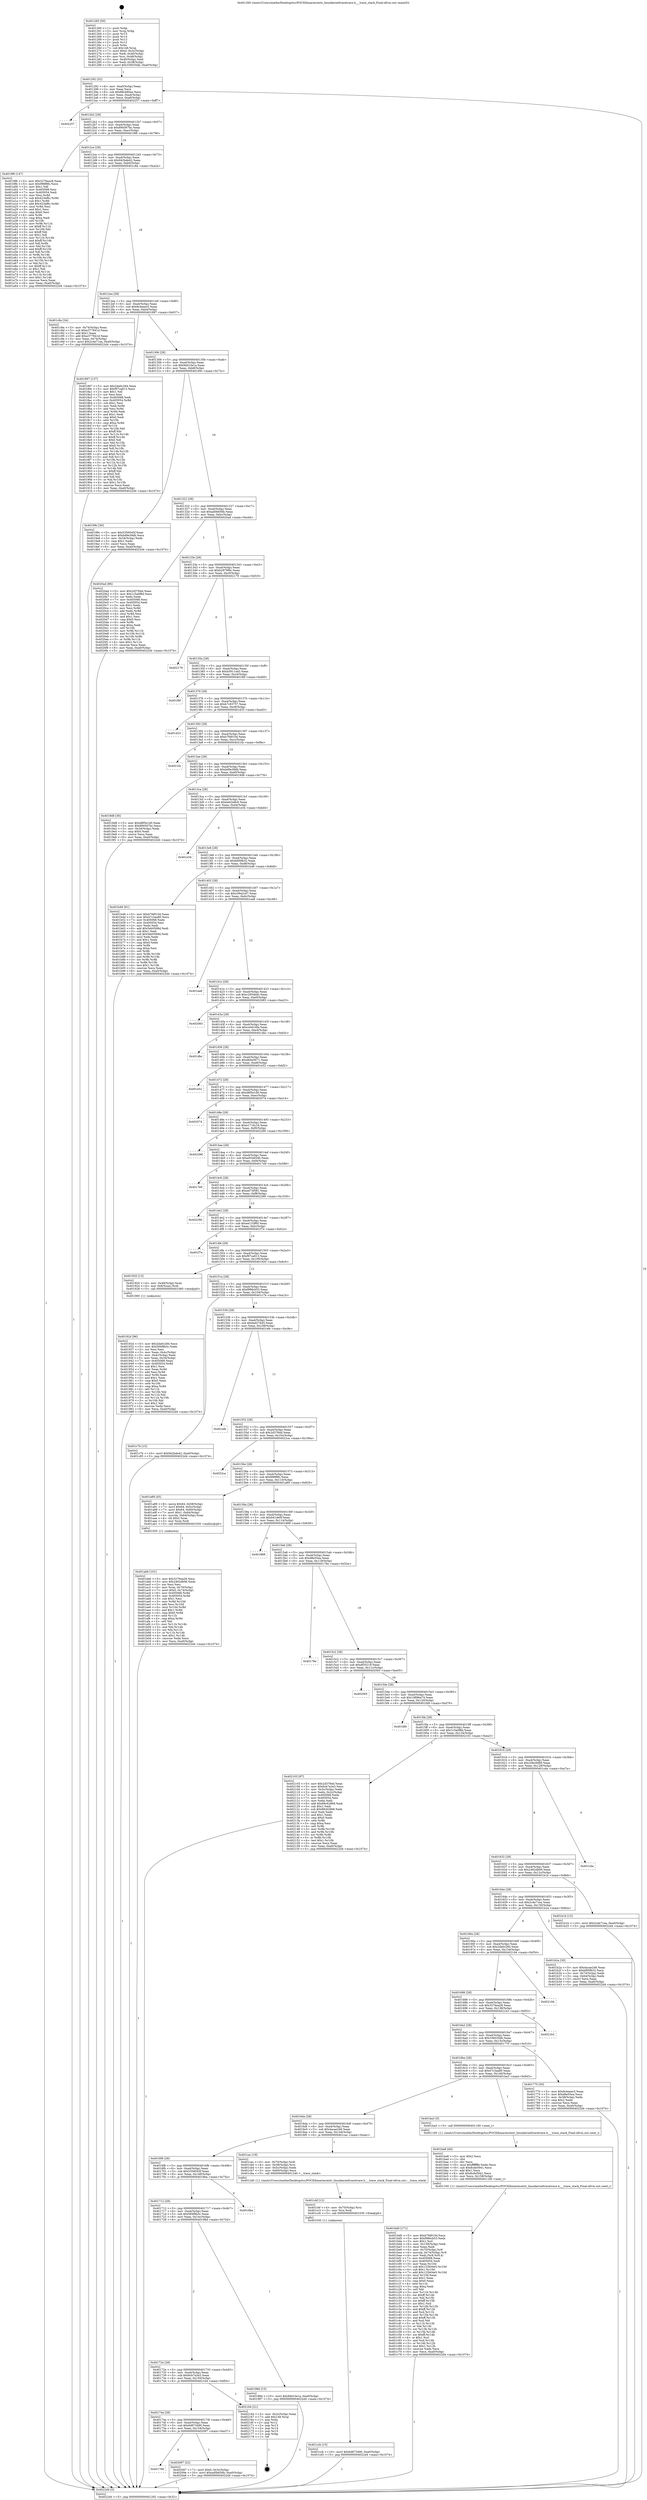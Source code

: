 digraph "0x401260" {
  label = "0x401260 (/mnt/c/Users/mathe/Desktop/tcc/POCII/binaries/extr_linuxkerneltracetrace.h___trace_stack_Final-ollvm.out::main(0))"
  labelloc = "t"
  node[shape=record]

  Entry [label="",width=0.3,height=0.3,shape=circle,fillcolor=black,style=filled]
  "0x401292" [label="{
     0x401292 [32]\l
     | [instrs]\l
     &nbsp;&nbsp;0x401292 \<+6\>: mov -0xa0(%rbp),%eax\l
     &nbsp;&nbsp;0x401298 \<+2\>: mov %eax,%ecx\l
     &nbsp;&nbsp;0x40129a \<+6\>: sub $0x88cb80ae,%ecx\l
     &nbsp;&nbsp;0x4012a0 \<+6\>: mov %eax,-0xa4(%rbp)\l
     &nbsp;&nbsp;0x4012a6 \<+6\>: mov %ecx,-0xa8(%rbp)\l
     &nbsp;&nbsp;0x4012ac \<+6\>: je 0000000000402257 \<main+0xff7\>\l
  }"]
  "0x402257" [label="{
     0x402257\l
  }", style=dashed]
  "0x4012b2" [label="{
     0x4012b2 [28]\l
     | [instrs]\l
     &nbsp;&nbsp;0x4012b2 \<+5\>: jmp 00000000004012b7 \<main+0x57\>\l
     &nbsp;&nbsp;0x4012b7 \<+6\>: mov -0xa4(%rbp),%eax\l
     &nbsp;&nbsp;0x4012bd \<+5\>: sub $0x894567bc,%eax\l
     &nbsp;&nbsp;0x4012c2 \<+6\>: mov %eax,-0xac(%rbp)\l
     &nbsp;&nbsp;0x4012c8 \<+6\>: je 00000000004019f6 \<main+0x796\>\l
  }"]
  Exit [label="",width=0.3,height=0.3,shape=circle,fillcolor=black,style=filled,peripheries=2]
  "0x4019f6" [label="{
     0x4019f6 [147]\l
     | [instrs]\l
     &nbsp;&nbsp;0x4019f6 \<+5\>: mov $0x3276ea28,%eax\l
     &nbsp;&nbsp;0x4019fb \<+5\>: mov $0x998f8fc,%ecx\l
     &nbsp;&nbsp;0x401a00 \<+2\>: mov $0x1,%dl\l
     &nbsp;&nbsp;0x401a02 \<+7\>: mov 0x405068,%esi\l
     &nbsp;&nbsp;0x401a09 \<+7\>: mov 0x405054,%edi\l
     &nbsp;&nbsp;0x401a10 \<+3\>: mov %esi,%r8d\l
     &nbsp;&nbsp;0x401a13 \<+7\>: sub $0x423af6c,%r8d\l
     &nbsp;&nbsp;0x401a1a \<+4\>: sub $0x1,%r8d\l
     &nbsp;&nbsp;0x401a1e \<+7\>: add $0x423af6c,%r8d\l
     &nbsp;&nbsp;0x401a25 \<+4\>: imul %r8d,%esi\l
     &nbsp;&nbsp;0x401a29 \<+3\>: and $0x1,%esi\l
     &nbsp;&nbsp;0x401a2c \<+3\>: cmp $0x0,%esi\l
     &nbsp;&nbsp;0x401a2f \<+4\>: sete %r9b\l
     &nbsp;&nbsp;0x401a33 \<+3\>: cmp $0xa,%edi\l
     &nbsp;&nbsp;0x401a36 \<+4\>: setl %r10b\l
     &nbsp;&nbsp;0x401a3a \<+3\>: mov %r9b,%r11b\l
     &nbsp;&nbsp;0x401a3d \<+4\>: xor $0xff,%r11b\l
     &nbsp;&nbsp;0x401a41 \<+3\>: mov %r10b,%bl\l
     &nbsp;&nbsp;0x401a44 \<+3\>: xor $0xff,%bl\l
     &nbsp;&nbsp;0x401a47 \<+3\>: xor $0x1,%dl\l
     &nbsp;&nbsp;0x401a4a \<+3\>: mov %r11b,%r14b\l
     &nbsp;&nbsp;0x401a4d \<+4\>: and $0xff,%r14b\l
     &nbsp;&nbsp;0x401a51 \<+3\>: and %dl,%r9b\l
     &nbsp;&nbsp;0x401a54 \<+3\>: mov %bl,%r15b\l
     &nbsp;&nbsp;0x401a57 \<+4\>: and $0xff,%r15b\l
     &nbsp;&nbsp;0x401a5b \<+3\>: and %dl,%r10b\l
     &nbsp;&nbsp;0x401a5e \<+3\>: or %r9b,%r14b\l
     &nbsp;&nbsp;0x401a61 \<+3\>: or %r10b,%r15b\l
     &nbsp;&nbsp;0x401a64 \<+3\>: xor %r15b,%r14b\l
     &nbsp;&nbsp;0x401a67 \<+3\>: or %bl,%r11b\l
     &nbsp;&nbsp;0x401a6a \<+4\>: xor $0xff,%r11b\l
     &nbsp;&nbsp;0x401a6e \<+3\>: or $0x1,%dl\l
     &nbsp;&nbsp;0x401a71 \<+3\>: and %dl,%r11b\l
     &nbsp;&nbsp;0x401a74 \<+3\>: or %r11b,%r14b\l
     &nbsp;&nbsp;0x401a77 \<+4\>: test $0x1,%r14b\l
     &nbsp;&nbsp;0x401a7b \<+3\>: cmovne %ecx,%eax\l
     &nbsp;&nbsp;0x401a7e \<+6\>: mov %eax,-0xa0(%rbp)\l
     &nbsp;&nbsp;0x401a84 \<+5\>: jmp 00000000004022d4 \<main+0x1074\>\l
  }"]
  "0x4012ce" [label="{
     0x4012ce [28]\l
     | [instrs]\l
     &nbsp;&nbsp;0x4012ce \<+5\>: jmp 00000000004012d3 \<main+0x73\>\l
     &nbsp;&nbsp;0x4012d3 \<+6\>: mov -0xa4(%rbp),%eax\l
     &nbsp;&nbsp;0x4012d9 \<+5\>: sub $0x942bde42,%eax\l
     &nbsp;&nbsp;0x4012de \<+6\>: mov %eax,-0xb0(%rbp)\l
     &nbsp;&nbsp;0x4012e4 \<+6\>: je 0000000000401c8a \<main+0xa2a\>\l
  }"]
  "0x401766" [label="{
     0x401766\l
  }", style=dashed]
  "0x401c8a" [label="{
     0x401c8a [34]\l
     | [instrs]\l
     &nbsp;&nbsp;0x401c8a \<+3\>: mov -0x74(%rbp),%eax\l
     &nbsp;&nbsp;0x401c8d \<+5\>: sub $0xe377841d,%eax\l
     &nbsp;&nbsp;0x401c92 \<+3\>: add $0x1,%eax\l
     &nbsp;&nbsp;0x401c95 \<+5\>: add $0xe377841d,%eax\l
     &nbsp;&nbsp;0x401c9a \<+3\>: mov %eax,-0x74(%rbp)\l
     &nbsp;&nbsp;0x401c9d \<+10\>: movl $0x2c4e71ea,-0xa0(%rbp)\l
     &nbsp;&nbsp;0x401ca7 \<+5\>: jmp 00000000004022d4 \<main+0x1074\>\l
  }"]
  "0x4012ea" [label="{
     0x4012ea [28]\l
     | [instrs]\l
     &nbsp;&nbsp;0x4012ea \<+5\>: jmp 00000000004012ef \<main+0x8f\>\l
     &nbsp;&nbsp;0x4012ef \<+6\>: mov -0xa4(%rbp),%eax\l
     &nbsp;&nbsp;0x4012f5 \<+5\>: sub $0x9c4eeec5,%eax\l
     &nbsp;&nbsp;0x4012fa \<+6\>: mov %eax,-0xb4(%rbp)\l
     &nbsp;&nbsp;0x401300 \<+6\>: je 0000000000401897 \<main+0x637\>\l
  }"]
  "0x402097" [label="{
     0x402097 [22]\l
     | [instrs]\l
     &nbsp;&nbsp;0x402097 \<+7\>: movl $0x0,-0x3c(%rbp)\l
     &nbsp;&nbsp;0x40209e \<+10\>: movl $0xad0b656b,-0xa0(%rbp)\l
     &nbsp;&nbsp;0x4020a8 \<+5\>: jmp 00000000004022d4 \<main+0x1074\>\l
  }"]
  "0x401897" [label="{
     0x401897 [137]\l
     | [instrs]\l
     &nbsp;&nbsp;0x401897 \<+5\>: mov $0x2da0c284,%eax\l
     &nbsp;&nbsp;0x40189c \<+5\>: mov $0xf97ca813,%ecx\l
     &nbsp;&nbsp;0x4018a1 \<+2\>: mov $0x1,%dl\l
     &nbsp;&nbsp;0x4018a3 \<+2\>: xor %esi,%esi\l
     &nbsp;&nbsp;0x4018a5 \<+7\>: mov 0x405068,%edi\l
     &nbsp;&nbsp;0x4018ac \<+8\>: mov 0x405054,%r8d\l
     &nbsp;&nbsp;0x4018b4 \<+3\>: sub $0x1,%esi\l
     &nbsp;&nbsp;0x4018b7 \<+3\>: mov %edi,%r9d\l
     &nbsp;&nbsp;0x4018ba \<+3\>: add %esi,%r9d\l
     &nbsp;&nbsp;0x4018bd \<+4\>: imul %r9d,%edi\l
     &nbsp;&nbsp;0x4018c1 \<+3\>: and $0x1,%edi\l
     &nbsp;&nbsp;0x4018c4 \<+3\>: cmp $0x0,%edi\l
     &nbsp;&nbsp;0x4018c7 \<+4\>: sete %r10b\l
     &nbsp;&nbsp;0x4018cb \<+4\>: cmp $0xa,%r8d\l
     &nbsp;&nbsp;0x4018cf \<+4\>: setl %r11b\l
     &nbsp;&nbsp;0x4018d3 \<+3\>: mov %r10b,%bl\l
     &nbsp;&nbsp;0x4018d6 \<+3\>: xor $0xff,%bl\l
     &nbsp;&nbsp;0x4018d9 \<+3\>: mov %r11b,%r14b\l
     &nbsp;&nbsp;0x4018dc \<+4\>: xor $0xff,%r14b\l
     &nbsp;&nbsp;0x4018e0 \<+3\>: xor $0x0,%dl\l
     &nbsp;&nbsp;0x4018e3 \<+3\>: mov %bl,%r15b\l
     &nbsp;&nbsp;0x4018e6 \<+4\>: and $0x0,%r15b\l
     &nbsp;&nbsp;0x4018ea \<+3\>: and %dl,%r10b\l
     &nbsp;&nbsp;0x4018ed \<+3\>: mov %r14b,%r12b\l
     &nbsp;&nbsp;0x4018f0 \<+4\>: and $0x0,%r12b\l
     &nbsp;&nbsp;0x4018f4 \<+3\>: and %dl,%r11b\l
     &nbsp;&nbsp;0x4018f7 \<+3\>: or %r10b,%r15b\l
     &nbsp;&nbsp;0x4018fa \<+3\>: or %r11b,%r12b\l
     &nbsp;&nbsp;0x4018fd \<+3\>: xor %r12b,%r15b\l
     &nbsp;&nbsp;0x401900 \<+3\>: or %r14b,%bl\l
     &nbsp;&nbsp;0x401903 \<+3\>: xor $0xff,%bl\l
     &nbsp;&nbsp;0x401906 \<+3\>: or $0x0,%dl\l
     &nbsp;&nbsp;0x401909 \<+2\>: and %dl,%bl\l
     &nbsp;&nbsp;0x40190b \<+3\>: or %bl,%r15b\l
     &nbsp;&nbsp;0x40190e \<+4\>: test $0x1,%r15b\l
     &nbsp;&nbsp;0x401912 \<+3\>: cmovne %ecx,%eax\l
     &nbsp;&nbsp;0x401915 \<+6\>: mov %eax,-0xa0(%rbp)\l
     &nbsp;&nbsp;0x40191b \<+5\>: jmp 00000000004022d4 \<main+0x1074\>\l
  }"]
  "0x401306" [label="{
     0x401306 [28]\l
     | [instrs]\l
     &nbsp;&nbsp;0x401306 \<+5\>: jmp 000000000040130b \<main+0xab\>\l
     &nbsp;&nbsp;0x40130b \<+6\>: mov -0xa4(%rbp),%eax\l
     &nbsp;&nbsp;0x401311 \<+5\>: sub $0x9dd10e1a,%eax\l
     &nbsp;&nbsp;0x401316 \<+6\>: mov %eax,-0xb8(%rbp)\l
     &nbsp;&nbsp;0x40131c \<+6\>: je 000000000040199c \<main+0x73c\>\l
  }"]
  "0x40174a" [label="{
     0x40174a [28]\l
     | [instrs]\l
     &nbsp;&nbsp;0x40174a \<+5\>: jmp 000000000040174f \<main+0x4ef\>\l
     &nbsp;&nbsp;0x40174f \<+6\>: mov -0xa4(%rbp),%eax\l
     &nbsp;&nbsp;0x401755 \<+5\>: sub $0x6d873490,%eax\l
     &nbsp;&nbsp;0x40175a \<+6\>: mov %eax,-0x154(%rbp)\l
     &nbsp;&nbsp;0x401760 \<+6\>: je 0000000000402097 \<main+0xe37\>\l
  }"]
  "0x40199c" [label="{
     0x40199c [30]\l
     | [instrs]\l
     &nbsp;&nbsp;0x40199c \<+5\>: mov $0x5356045f,%eax\l
     &nbsp;&nbsp;0x4019a1 \<+5\>: mov $0xbd9e39db,%ecx\l
     &nbsp;&nbsp;0x4019a6 \<+3\>: mov -0x34(%rbp),%edx\l
     &nbsp;&nbsp;0x4019a9 \<+3\>: cmp $0x1,%edx\l
     &nbsp;&nbsp;0x4019ac \<+3\>: cmovl %ecx,%eax\l
     &nbsp;&nbsp;0x4019af \<+6\>: mov %eax,-0xa0(%rbp)\l
     &nbsp;&nbsp;0x4019b5 \<+5\>: jmp 00000000004022d4 \<main+0x1074\>\l
  }"]
  "0x401322" [label="{
     0x401322 [28]\l
     | [instrs]\l
     &nbsp;&nbsp;0x401322 \<+5\>: jmp 0000000000401327 \<main+0xc7\>\l
     &nbsp;&nbsp;0x401327 \<+6\>: mov -0xa4(%rbp),%eax\l
     &nbsp;&nbsp;0x40132d \<+5\>: sub $0xad0b656b,%eax\l
     &nbsp;&nbsp;0x401332 \<+6\>: mov %eax,-0xbc(%rbp)\l
     &nbsp;&nbsp;0x401338 \<+6\>: je 00000000004020ad \<main+0xe4d\>\l
  }"]
  "0x402164" [label="{
     0x402164 [21]\l
     | [instrs]\l
     &nbsp;&nbsp;0x402164 \<+3\>: mov -0x2c(%rbp),%eax\l
     &nbsp;&nbsp;0x402167 \<+7\>: add $0x148,%rsp\l
     &nbsp;&nbsp;0x40216e \<+1\>: pop %rbx\l
     &nbsp;&nbsp;0x40216f \<+2\>: pop %r12\l
     &nbsp;&nbsp;0x402171 \<+2\>: pop %r13\l
     &nbsp;&nbsp;0x402173 \<+2\>: pop %r14\l
     &nbsp;&nbsp;0x402175 \<+2\>: pop %r15\l
     &nbsp;&nbsp;0x402177 \<+1\>: pop %rbp\l
     &nbsp;&nbsp;0x402178 \<+1\>: ret\l
  }"]
  "0x4020ad" [label="{
     0x4020ad [86]\l
     | [instrs]\l
     &nbsp;&nbsp;0x4020ad \<+5\>: mov $0x2d3784d,%eax\l
     &nbsp;&nbsp;0x4020b2 \<+5\>: mov $0x1c5a0f8d,%ecx\l
     &nbsp;&nbsp;0x4020b7 \<+2\>: xor %edx,%edx\l
     &nbsp;&nbsp;0x4020b9 \<+7\>: mov 0x405068,%esi\l
     &nbsp;&nbsp;0x4020c0 \<+7\>: mov 0x405054,%edi\l
     &nbsp;&nbsp;0x4020c7 \<+3\>: sub $0x1,%edx\l
     &nbsp;&nbsp;0x4020ca \<+3\>: mov %esi,%r8d\l
     &nbsp;&nbsp;0x4020cd \<+3\>: add %edx,%r8d\l
     &nbsp;&nbsp;0x4020d0 \<+4\>: imul %r8d,%esi\l
     &nbsp;&nbsp;0x4020d4 \<+3\>: and $0x1,%esi\l
     &nbsp;&nbsp;0x4020d7 \<+3\>: cmp $0x0,%esi\l
     &nbsp;&nbsp;0x4020da \<+4\>: sete %r9b\l
     &nbsp;&nbsp;0x4020de \<+3\>: cmp $0xa,%edi\l
     &nbsp;&nbsp;0x4020e1 \<+4\>: setl %r10b\l
     &nbsp;&nbsp;0x4020e5 \<+3\>: mov %r9b,%r11b\l
     &nbsp;&nbsp;0x4020e8 \<+3\>: and %r10b,%r11b\l
     &nbsp;&nbsp;0x4020eb \<+3\>: xor %r10b,%r9b\l
     &nbsp;&nbsp;0x4020ee \<+3\>: or %r9b,%r11b\l
     &nbsp;&nbsp;0x4020f1 \<+4\>: test $0x1,%r11b\l
     &nbsp;&nbsp;0x4020f5 \<+3\>: cmovne %ecx,%eax\l
     &nbsp;&nbsp;0x4020f8 \<+6\>: mov %eax,-0xa0(%rbp)\l
     &nbsp;&nbsp;0x4020fe \<+5\>: jmp 00000000004022d4 \<main+0x1074\>\l
  }"]
  "0x40133e" [label="{
     0x40133e [28]\l
     | [instrs]\l
     &nbsp;&nbsp;0x40133e \<+5\>: jmp 0000000000401343 \<main+0xe3\>\l
     &nbsp;&nbsp;0x401343 \<+6\>: mov -0xa4(%rbp),%eax\l
     &nbsp;&nbsp;0x401349 \<+5\>: sub $0xb2979f6c,%eax\l
     &nbsp;&nbsp;0x40134e \<+6\>: mov %eax,-0xc0(%rbp)\l
     &nbsp;&nbsp;0x401354 \<+6\>: je 0000000000402179 \<main+0xf19\>\l
  }"]
  "0x401ccb" [label="{
     0x401ccb [15]\l
     | [instrs]\l
     &nbsp;&nbsp;0x401ccb \<+10\>: movl $0x6d873490,-0xa0(%rbp)\l
     &nbsp;&nbsp;0x401cd5 \<+5\>: jmp 00000000004022d4 \<main+0x1074\>\l
  }"]
  "0x402179" [label="{
     0x402179\l
  }", style=dashed]
  "0x40135a" [label="{
     0x40135a [28]\l
     | [instrs]\l
     &nbsp;&nbsp;0x40135a \<+5\>: jmp 000000000040135f \<main+0xff\>\l
     &nbsp;&nbsp;0x40135f \<+6\>: mov -0xa4(%rbp),%eax\l
     &nbsp;&nbsp;0x401365 \<+5\>: sub $0xb5911a43,%eax\l
     &nbsp;&nbsp;0x40136a \<+6\>: mov %eax,-0xc4(%rbp)\l
     &nbsp;&nbsp;0x401370 \<+6\>: je 0000000000401f6f \<main+0xd0f\>\l
  }"]
  "0x401cbf" [label="{
     0x401cbf [12]\l
     | [instrs]\l
     &nbsp;&nbsp;0x401cbf \<+4\>: mov -0x70(%rbp),%rsi\l
     &nbsp;&nbsp;0x401cc3 \<+3\>: mov %rsi,%rdi\l
     &nbsp;&nbsp;0x401cc6 \<+5\>: call 0000000000401030 \<free@plt\>\l
     | [calls]\l
     &nbsp;&nbsp;0x401030 \{1\} (unknown)\l
  }"]
  "0x401f6f" [label="{
     0x401f6f\l
  }", style=dashed]
  "0x401376" [label="{
     0x401376 [28]\l
     | [instrs]\l
     &nbsp;&nbsp;0x401376 \<+5\>: jmp 000000000040137b \<main+0x11b\>\l
     &nbsp;&nbsp;0x40137b \<+6\>: mov -0xa4(%rbp),%eax\l
     &nbsp;&nbsp;0x401381 \<+5\>: sub $0xb7c93757,%eax\l
     &nbsp;&nbsp;0x401386 \<+6\>: mov %eax,-0xc8(%rbp)\l
     &nbsp;&nbsp;0x40138c \<+6\>: je 0000000000401d33 \<main+0xad3\>\l
  }"]
  "0x401bd0" [label="{
     0x401bd0 [171]\l
     | [instrs]\l
     &nbsp;&nbsp;0x401bd0 \<+5\>: mov $0xb7fd910d,%ecx\l
     &nbsp;&nbsp;0x401bd5 \<+5\>: mov $0xf986cb53,%edx\l
     &nbsp;&nbsp;0x401bda \<+3\>: mov $0x1,%sil\l
     &nbsp;&nbsp;0x401bdd \<+6\>: mov -0x158(%rbp),%edi\l
     &nbsp;&nbsp;0x401be3 \<+3\>: imul %eax,%edi\l
     &nbsp;&nbsp;0x401be6 \<+4\>: mov -0x70(%rbp),%r8\l
     &nbsp;&nbsp;0x401bea \<+4\>: movslq -0x74(%rbp),%r9\l
     &nbsp;&nbsp;0x401bee \<+4\>: mov %edi,(%r8,%r9,4)\l
     &nbsp;&nbsp;0x401bf2 \<+7\>: mov 0x405068,%eax\l
     &nbsp;&nbsp;0x401bf9 \<+7\>: mov 0x405054,%edi\l
     &nbsp;&nbsp;0x401c00 \<+3\>: mov %eax,%r10d\l
     &nbsp;&nbsp;0x401c03 \<+7\>: sub $0x123b04e5,%r10d\l
     &nbsp;&nbsp;0x401c0a \<+4\>: sub $0x1,%r10d\l
     &nbsp;&nbsp;0x401c0e \<+7\>: add $0x123b04e5,%r10d\l
     &nbsp;&nbsp;0x401c15 \<+4\>: imul %r10d,%eax\l
     &nbsp;&nbsp;0x401c19 \<+3\>: and $0x1,%eax\l
     &nbsp;&nbsp;0x401c1c \<+3\>: cmp $0x0,%eax\l
     &nbsp;&nbsp;0x401c1f \<+4\>: sete %r11b\l
     &nbsp;&nbsp;0x401c23 \<+3\>: cmp $0xa,%edi\l
     &nbsp;&nbsp;0x401c26 \<+3\>: setl %bl\l
     &nbsp;&nbsp;0x401c29 \<+3\>: mov %r11b,%r14b\l
     &nbsp;&nbsp;0x401c2c \<+4\>: xor $0xff,%r14b\l
     &nbsp;&nbsp;0x401c30 \<+3\>: mov %bl,%r15b\l
     &nbsp;&nbsp;0x401c33 \<+4\>: xor $0xff,%r15b\l
     &nbsp;&nbsp;0x401c37 \<+4\>: xor $0x1,%sil\l
     &nbsp;&nbsp;0x401c3b \<+3\>: mov %r14b,%r12b\l
     &nbsp;&nbsp;0x401c3e \<+4\>: and $0xff,%r12b\l
     &nbsp;&nbsp;0x401c42 \<+3\>: and %sil,%r11b\l
     &nbsp;&nbsp;0x401c45 \<+3\>: mov %r15b,%r13b\l
     &nbsp;&nbsp;0x401c48 \<+4\>: and $0xff,%r13b\l
     &nbsp;&nbsp;0x401c4c \<+3\>: and %sil,%bl\l
     &nbsp;&nbsp;0x401c4f \<+3\>: or %r11b,%r12b\l
     &nbsp;&nbsp;0x401c52 \<+3\>: or %bl,%r13b\l
     &nbsp;&nbsp;0x401c55 \<+3\>: xor %r13b,%r12b\l
     &nbsp;&nbsp;0x401c58 \<+3\>: or %r15b,%r14b\l
     &nbsp;&nbsp;0x401c5b \<+4\>: xor $0xff,%r14b\l
     &nbsp;&nbsp;0x401c5f \<+4\>: or $0x1,%sil\l
     &nbsp;&nbsp;0x401c63 \<+3\>: and %sil,%r14b\l
     &nbsp;&nbsp;0x401c66 \<+3\>: or %r14b,%r12b\l
     &nbsp;&nbsp;0x401c69 \<+4\>: test $0x1,%r12b\l
     &nbsp;&nbsp;0x401c6d \<+3\>: cmovne %edx,%ecx\l
     &nbsp;&nbsp;0x401c70 \<+6\>: mov %ecx,-0xa0(%rbp)\l
     &nbsp;&nbsp;0x401c76 \<+5\>: jmp 00000000004022d4 \<main+0x1074\>\l
  }"]
  "0x401d33" [label="{
     0x401d33\l
  }", style=dashed]
  "0x401392" [label="{
     0x401392 [28]\l
     | [instrs]\l
     &nbsp;&nbsp;0x401392 \<+5\>: jmp 0000000000401397 \<main+0x137\>\l
     &nbsp;&nbsp;0x401397 \<+6\>: mov -0xa4(%rbp),%eax\l
     &nbsp;&nbsp;0x40139d \<+5\>: sub $0xb7fd910d,%eax\l
     &nbsp;&nbsp;0x4013a2 \<+6\>: mov %eax,-0xcc(%rbp)\l
     &nbsp;&nbsp;0x4013a8 \<+6\>: je 00000000004021fa \<main+0xf9a\>\l
  }"]
  "0x401ba8" [label="{
     0x401ba8 [40]\l
     | [instrs]\l
     &nbsp;&nbsp;0x401ba8 \<+5\>: mov $0x2,%ecx\l
     &nbsp;&nbsp;0x401bad \<+1\>: cltd\l
     &nbsp;&nbsp;0x401bae \<+2\>: idiv %ecx\l
     &nbsp;&nbsp;0x401bb0 \<+6\>: imul $0xfffffffe,%edx,%ecx\l
     &nbsp;&nbsp;0x401bb6 \<+6\>: sub $0x8cde5941,%ecx\l
     &nbsp;&nbsp;0x401bbc \<+3\>: add $0x1,%ecx\l
     &nbsp;&nbsp;0x401bbf \<+6\>: add $0x8cde5941,%ecx\l
     &nbsp;&nbsp;0x401bc5 \<+6\>: mov %ecx,-0x158(%rbp)\l
     &nbsp;&nbsp;0x401bcb \<+5\>: call 0000000000401160 \<next_i\>\l
     | [calls]\l
     &nbsp;&nbsp;0x401160 \{1\} (/mnt/c/Users/mathe/Desktop/tcc/POCII/binaries/extr_linuxkerneltracetrace.h___trace_stack_Final-ollvm.out::next_i)\l
  }"]
  "0x4021fa" [label="{
     0x4021fa\l
  }", style=dashed]
  "0x4013ae" [label="{
     0x4013ae [28]\l
     | [instrs]\l
     &nbsp;&nbsp;0x4013ae \<+5\>: jmp 00000000004013b3 \<main+0x153\>\l
     &nbsp;&nbsp;0x4013b3 \<+6\>: mov -0xa4(%rbp),%eax\l
     &nbsp;&nbsp;0x4013b9 \<+5\>: sub $0xbd9e39db,%eax\l
     &nbsp;&nbsp;0x4013be \<+6\>: mov %eax,-0xd0(%rbp)\l
     &nbsp;&nbsp;0x4013c4 \<+6\>: je 00000000004019d8 \<main+0x778\>\l
  }"]
  "0x401ab6" [label="{
     0x401ab6 [101]\l
     | [instrs]\l
     &nbsp;&nbsp;0x401ab6 \<+5\>: mov $0x3276ea28,%ecx\l
     &nbsp;&nbsp;0x401abb \<+5\>: mov $0x2462db06,%edx\l
     &nbsp;&nbsp;0x401ac0 \<+2\>: xor %esi,%esi\l
     &nbsp;&nbsp;0x401ac2 \<+4\>: mov %rax,-0x70(%rbp)\l
     &nbsp;&nbsp;0x401ac6 \<+7\>: movl $0x0,-0x74(%rbp)\l
     &nbsp;&nbsp;0x401acd \<+8\>: mov 0x405068,%r8d\l
     &nbsp;&nbsp;0x401ad5 \<+8\>: mov 0x405054,%r9d\l
     &nbsp;&nbsp;0x401add \<+3\>: sub $0x1,%esi\l
     &nbsp;&nbsp;0x401ae0 \<+3\>: mov %r8d,%r10d\l
     &nbsp;&nbsp;0x401ae3 \<+3\>: add %esi,%r10d\l
     &nbsp;&nbsp;0x401ae6 \<+4\>: imul %r10d,%r8d\l
     &nbsp;&nbsp;0x401aea \<+4\>: and $0x1,%r8d\l
     &nbsp;&nbsp;0x401aee \<+4\>: cmp $0x0,%r8d\l
     &nbsp;&nbsp;0x401af2 \<+4\>: sete %r11b\l
     &nbsp;&nbsp;0x401af6 \<+4\>: cmp $0xa,%r9d\l
     &nbsp;&nbsp;0x401afa \<+3\>: setl %bl\l
     &nbsp;&nbsp;0x401afd \<+3\>: mov %r11b,%r14b\l
     &nbsp;&nbsp;0x401b00 \<+3\>: and %bl,%r14b\l
     &nbsp;&nbsp;0x401b03 \<+3\>: xor %bl,%r11b\l
     &nbsp;&nbsp;0x401b06 \<+3\>: or %r11b,%r14b\l
     &nbsp;&nbsp;0x401b09 \<+4\>: test $0x1,%r14b\l
     &nbsp;&nbsp;0x401b0d \<+3\>: cmovne %edx,%ecx\l
     &nbsp;&nbsp;0x401b10 \<+6\>: mov %ecx,-0xa0(%rbp)\l
     &nbsp;&nbsp;0x401b16 \<+5\>: jmp 00000000004022d4 \<main+0x1074\>\l
  }"]
  "0x4019d8" [label="{
     0x4019d8 [30]\l
     | [instrs]\l
     &nbsp;&nbsp;0x4019d8 \<+5\>: mov $0xd8f5e1d0,%eax\l
     &nbsp;&nbsp;0x4019dd \<+5\>: mov $0x894567bc,%ecx\l
     &nbsp;&nbsp;0x4019e2 \<+3\>: mov -0x34(%rbp),%edx\l
     &nbsp;&nbsp;0x4019e5 \<+3\>: cmp $0x0,%edx\l
     &nbsp;&nbsp;0x4019e8 \<+3\>: cmove %ecx,%eax\l
     &nbsp;&nbsp;0x4019eb \<+6\>: mov %eax,-0xa0(%rbp)\l
     &nbsp;&nbsp;0x4019f1 \<+5\>: jmp 00000000004022d4 \<main+0x1074\>\l
  }"]
  "0x4013ca" [label="{
     0x4013ca [28]\l
     | [instrs]\l
     &nbsp;&nbsp;0x4013ca \<+5\>: jmp 00000000004013cf \<main+0x16f\>\l
     &nbsp;&nbsp;0x4013cf \<+6\>: mov -0xa4(%rbp),%eax\l
     &nbsp;&nbsp;0x4013d5 \<+5\>: sub $0xbe62e8c6,%eax\l
     &nbsp;&nbsp;0x4013da \<+6\>: mov %eax,-0xd4(%rbp)\l
     &nbsp;&nbsp;0x4013e0 \<+6\>: je 0000000000401e34 \<main+0xbd4\>\l
  }"]
  "0x40172e" [label="{
     0x40172e [28]\l
     | [instrs]\l
     &nbsp;&nbsp;0x40172e \<+5\>: jmp 0000000000401733 \<main+0x4d3\>\l
     &nbsp;&nbsp;0x401733 \<+6\>: mov -0xa4(%rbp),%eax\l
     &nbsp;&nbsp;0x401739 \<+5\>: sub $0x6cb7a3e3,%eax\l
     &nbsp;&nbsp;0x40173e \<+6\>: mov %eax,-0x150(%rbp)\l
     &nbsp;&nbsp;0x401744 \<+6\>: je 0000000000402164 \<main+0xf04\>\l
  }"]
  "0x401e34" [label="{
     0x401e34\l
  }", style=dashed]
  "0x4013e6" [label="{
     0x4013e6 [28]\l
     | [instrs]\l
     &nbsp;&nbsp;0x4013e6 \<+5\>: jmp 00000000004013eb \<main+0x18b\>\l
     &nbsp;&nbsp;0x4013eb \<+6\>: mov -0xa4(%rbp),%eax\l
     &nbsp;&nbsp;0x4013f1 \<+5\>: sub $0xbf00fb32,%eax\l
     &nbsp;&nbsp;0x4013f6 \<+6\>: mov %eax,-0xd8(%rbp)\l
     &nbsp;&nbsp;0x4013fc \<+6\>: je 0000000000401b48 \<main+0x8e8\>\l
  }"]
  "0x40198d" [label="{
     0x40198d [15]\l
     | [instrs]\l
     &nbsp;&nbsp;0x40198d \<+10\>: movl $0x9dd10e1a,-0xa0(%rbp)\l
     &nbsp;&nbsp;0x401997 \<+5\>: jmp 00000000004022d4 \<main+0x1074\>\l
  }"]
  "0x401b48" [label="{
     0x401b48 [91]\l
     | [instrs]\l
     &nbsp;&nbsp;0x401b48 \<+5\>: mov $0xb7fd910d,%eax\l
     &nbsp;&nbsp;0x401b4d \<+5\>: mov $0x47c3aa80,%ecx\l
     &nbsp;&nbsp;0x401b52 \<+7\>: mov 0x405068,%edx\l
     &nbsp;&nbsp;0x401b59 \<+7\>: mov 0x405054,%esi\l
     &nbsp;&nbsp;0x401b60 \<+2\>: mov %edx,%edi\l
     &nbsp;&nbsp;0x401b62 \<+6\>: add $0x5eb0568d,%edi\l
     &nbsp;&nbsp;0x401b68 \<+3\>: sub $0x1,%edi\l
     &nbsp;&nbsp;0x401b6b \<+6\>: sub $0x5eb0568d,%edi\l
     &nbsp;&nbsp;0x401b71 \<+3\>: imul %edi,%edx\l
     &nbsp;&nbsp;0x401b74 \<+3\>: and $0x1,%edx\l
     &nbsp;&nbsp;0x401b77 \<+3\>: cmp $0x0,%edx\l
     &nbsp;&nbsp;0x401b7a \<+4\>: sete %r8b\l
     &nbsp;&nbsp;0x401b7e \<+3\>: cmp $0xa,%esi\l
     &nbsp;&nbsp;0x401b81 \<+4\>: setl %r9b\l
     &nbsp;&nbsp;0x401b85 \<+3\>: mov %r8b,%r10b\l
     &nbsp;&nbsp;0x401b88 \<+3\>: and %r9b,%r10b\l
     &nbsp;&nbsp;0x401b8b \<+3\>: xor %r9b,%r8b\l
     &nbsp;&nbsp;0x401b8e \<+3\>: or %r8b,%r10b\l
     &nbsp;&nbsp;0x401b91 \<+4\>: test $0x1,%r10b\l
     &nbsp;&nbsp;0x401b95 \<+3\>: cmovne %ecx,%eax\l
     &nbsp;&nbsp;0x401b98 \<+6\>: mov %eax,-0xa0(%rbp)\l
     &nbsp;&nbsp;0x401b9e \<+5\>: jmp 00000000004022d4 \<main+0x1074\>\l
  }"]
  "0x401402" [label="{
     0x401402 [28]\l
     | [instrs]\l
     &nbsp;&nbsp;0x401402 \<+5\>: jmp 0000000000401407 \<main+0x1a7\>\l
     &nbsp;&nbsp;0x401407 \<+6\>: mov -0xa4(%rbp),%eax\l
     &nbsp;&nbsp;0x40140d \<+5\>: sub $0xc09a2cd7,%eax\l
     &nbsp;&nbsp;0x401412 \<+6\>: mov %eax,-0xdc(%rbp)\l
     &nbsp;&nbsp;0x401418 \<+6\>: je 0000000000401ea8 \<main+0xc48\>\l
  }"]
  "0x401712" [label="{
     0x401712 [28]\l
     | [instrs]\l
     &nbsp;&nbsp;0x401712 \<+5\>: jmp 0000000000401717 \<main+0x4b7\>\l
     &nbsp;&nbsp;0x401717 \<+6\>: mov -0xa4(%rbp),%eax\l
     &nbsp;&nbsp;0x40171d \<+5\>: sub $0x584f9b3c,%eax\l
     &nbsp;&nbsp;0x401722 \<+6\>: mov %eax,-0x14c(%rbp)\l
     &nbsp;&nbsp;0x401728 \<+6\>: je 000000000040198d \<main+0x72d\>\l
  }"]
  "0x401ea8" [label="{
     0x401ea8\l
  }", style=dashed]
  "0x40141e" [label="{
     0x40141e [28]\l
     | [instrs]\l
     &nbsp;&nbsp;0x40141e \<+5\>: jmp 0000000000401423 \<main+0x1c3\>\l
     &nbsp;&nbsp;0x401423 \<+6\>: mov -0xa4(%rbp),%eax\l
     &nbsp;&nbsp;0x401429 \<+5\>: sub $0xc2954bdc,%eax\l
     &nbsp;&nbsp;0x40142e \<+6\>: mov %eax,-0xe0(%rbp)\l
     &nbsp;&nbsp;0x401434 \<+6\>: je 0000000000402083 \<main+0xe23\>\l
  }"]
  "0x4019ba" [label="{
     0x4019ba\l
  }", style=dashed]
  "0x402083" [label="{
     0x402083\l
  }", style=dashed]
  "0x40143a" [label="{
     0x40143a [28]\l
     | [instrs]\l
     &nbsp;&nbsp;0x40143a \<+5\>: jmp 000000000040143f \<main+0x1df\>\l
     &nbsp;&nbsp;0x40143f \<+6\>: mov -0xa4(%rbp),%eax\l
     &nbsp;&nbsp;0x401445 \<+5\>: sub $0xce0d16fa,%eax\l
     &nbsp;&nbsp;0x40144a \<+6\>: mov %eax,-0xe4(%rbp)\l
     &nbsp;&nbsp;0x401450 \<+6\>: je 0000000000401dbc \<main+0xb5c\>\l
  }"]
  "0x4016f6" [label="{
     0x4016f6 [28]\l
     | [instrs]\l
     &nbsp;&nbsp;0x4016f6 \<+5\>: jmp 00000000004016fb \<main+0x49b\>\l
     &nbsp;&nbsp;0x4016fb \<+6\>: mov -0xa4(%rbp),%eax\l
     &nbsp;&nbsp;0x401701 \<+5\>: sub $0x5356045f,%eax\l
     &nbsp;&nbsp;0x401706 \<+6\>: mov %eax,-0x148(%rbp)\l
     &nbsp;&nbsp;0x40170c \<+6\>: je 00000000004019ba \<main+0x75a\>\l
  }"]
  "0x401dbc" [label="{
     0x401dbc\l
  }", style=dashed]
  "0x401456" [label="{
     0x401456 [28]\l
     | [instrs]\l
     &nbsp;&nbsp;0x401456 \<+5\>: jmp 000000000040145b \<main+0x1fb\>\l
     &nbsp;&nbsp;0x40145b \<+6\>: mov -0xa4(%rbp),%eax\l
     &nbsp;&nbsp;0x401461 \<+5\>: sub $0xd64e5671,%eax\l
     &nbsp;&nbsp;0x401466 \<+6\>: mov %eax,-0xe8(%rbp)\l
     &nbsp;&nbsp;0x40146c \<+6\>: je 0000000000401e52 \<main+0xbf2\>\l
  }"]
  "0x401cac" [label="{
     0x401cac [19]\l
     | [instrs]\l
     &nbsp;&nbsp;0x401cac \<+4\>: mov -0x70(%rbp),%rdi\l
     &nbsp;&nbsp;0x401cb0 \<+4\>: mov -0x58(%rbp),%rsi\l
     &nbsp;&nbsp;0x401cb4 \<+3\>: mov -0x5c(%rbp),%edx\l
     &nbsp;&nbsp;0x401cb7 \<+3\>: mov -0x60(%rbp),%ecx\l
     &nbsp;&nbsp;0x401cba \<+5\>: call 0000000000401240 \<__trace_stack\>\l
     | [calls]\l
     &nbsp;&nbsp;0x401240 \{1\} (/mnt/c/Users/mathe/Desktop/tcc/POCII/binaries/extr_linuxkerneltracetrace.h___trace_stack_Final-ollvm.out::__trace_stack)\l
  }"]
  "0x401e52" [label="{
     0x401e52\l
  }", style=dashed]
  "0x401472" [label="{
     0x401472 [28]\l
     | [instrs]\l
     &nbsp;&nbsp;0x401472 \<+5\>: jmp 0000000000401477 \<main+0x217\>\l
     &nbsp;&nbsp;0x401477 \<+6\>: mov -0xa4(%rbp),%eax\l
     &nbsp;&nbsp;0x40147d \<+5\>: sub $0xd8f5e1d0,%eax\l
     &nbsp;&nbsp;0x401482 \<+6\>: mov %eax,-0xec(%rbp)\l
     &nbsp;&nbsp;0x401488 \<+6\>: je 0000000000402074 \<main+0xe14\>\l
  }"]
  "0x4016da" [label="{
     0x4016da [28]\l
     | [instrs]\l
     &nbsp;&nbsp;0x4016da \<+5\>: jmp 00000000004016df \<main+0x47f\>\l
     &nbsp;&nbsp;0x4016df \<+6\>: mov -0xa4(%rbp),%eax\l
     &nbsp;&nbsp;0x4016e5 \<+5\>: sub $0x4acae246,%eax\l
     &nbsp;&nbsp;0x4016ea \<+6\>: mov %eax,-0x144(%rbp)\l
     &nbsp;&nbsp;0x4016f0 \<+6\>: je 0000000000401cac \<main+0xa4c\>\l
  }"]
  "0x402074" [label="{
     0x402074\l
  }", style=dashed]
  "0x40148e" [label="{
     0x40148e [28]\l
     | [instrs]\l
     &nbsp;&nbsp;0x40148e \<+5\>: jmp 0000000000401493 \<main+0x233\>\l
     &nbsp;&nbsp;0x401493 \<+6\>: mov -0xa4(%rbp),%eax\l
     &nbsp;&nbsp;0x401499 \<+5\>: sub $0xe1716c16,%eax\l
     &nbsp;&nbsp;0x40149e \<+6\>: mov %eax,-0xf0(%rbp)\l
     &nbsp;&nbsp;0x4014a4 \<+6\>: je 0000000000402266 \<main+0x1006\>\l
  }"]
  "0x401ba3" [label="{
     0x401ba3 [5]\l
     | [instrs]\l
     &nbsp;&nbsp;0x401ba3 \<+5\>: call 0000000000401160 \<next_i\>\l
     | [calls]\l
     &nbsp;&nbsp;0x401160 \{1\} (/mnt/c/Users/mathe/Desktop/tcc/POCII/binaries/extr_linuxkerneltracetrace.h___trace_stack_Final-ollvm.out::next_i)\l
  }"]
  "0x402266" [label="{
     0x402266\l
  }", style=dashed]
  "0x4014aa" [label="{
     0x4014aa [28]\l
     | [instrs]\l
     &nbsp;&nbsp;0x4014aa \<+5\>: jmp 00000000004014af \<main+0x24f\>\l
     &nbsp;&nbsp;0x4014af \<+6\>: mov -0xa4(%rbp),%eax\l
     &nbsp;&nbsp;0x4014b5 \<+5\>: sub $0xe9349346,%eax\l
     &nbsp;&nbsp;0x4014ba \<+6\>: mov %eax,-0xf4(%rbp)\l
     &nbsp;&nbsp;0x4014c0 \<+6\>: je 00000000004017e9 \<main+0x589\>\l
  }"]
  "0x40192d" [label="{
     0x40192d [96]\l
     | [instrs]\l
     &nbsp;&nbsp;0x40192d \<+5\>: mov $0x2da0c284,%ecx\l
     &nbsp;&nbsp;0x401932 \<+5\>: mov $0x584f9b3c,%edx\l
     &nbsp;&nbsp;0x401937 \<+2\>: xor %esi,%esi\l
     &nbsp;&nbsp;0x401939 \<+3\>: mov %eax,-0x4c(%rbp)\l
     &nbsp;&nbsp;0x40193c \<+3\>: mov -0x4c(%rbp),%eax\l
     &nbsp;&nbsp;0x40193f \<+3\>: mov %eax,-0x34(%rbp)\l
     &nbsp;&nbsp;0x401942 \<+7\>: mov 0x405068,%eax\l
     &nbsp;&nbsp;0x401949 \<+8\>: mov 0x405054,%r8d\l
     &nbsp;&nbsp;0x401951 \<+3\>: sub $0x1,%esi\l
     &nbsp;&nbsp;0x401954 \<+3\>: mov %eax,%r9d\l
     &nbsp;&nbsp;0x401957 \<+3\>: add %esi,%r9d\l
     &nbsp;&nbsp;0x40195a \<+4\>: imul %r9d,%eax\l
     &nbsp;&nbsp;0x40195e \<+3\>: and $0x1,%eax\l
     &nbsp;&nbsp;0x401961 \<+3\>: cmp $0x0,%eax\l
     &nbsp;&nbsp;0x401964 \<+4\>: sete %r10b\l
     &nbsp;&nbsp;0x401968 \<+4\>: cmp $0xa,%r8d\l
     &nbsp;&nbsp;0x40196c \<+4\>: setl %r11b\l
     &nbsp;&nbsp;0x401970 \<+3\>: mov %r10b,%bl\l
     &nbsp;&nbsp;0x401973 \<+3\>: and %r11b,%bl\l
     &nbsp;&nbsp;0x401976 \<+3\>: xor %r11b,%r10b\l
     &nbsp;&nbsp;0x401979 \<+3\>: or %r10b,%bl\l
     &nbsp;&nbsp;0x40197c \<+3\>: test $0x1,%bl\l
     &nbsp;&nbsp;0x40197f \<+3\>: cmovne %edx,%ecx\l
     &nbsp;&nbsp;0x401982 \<+6\>: mov %ecx,-0xa0(%rbp)\l
     &nbsp;&nbsp;0x401988 \<+5\>: jmp 00000000004022d4 \<main+0x1074\>\l
  }"]
  "0x4017e9" [label="{
     0x4017e9\l
  }", style=dashed]
  "0x4014c6" [label="{
     0x4014c6 [28]\l
     | [instrs]\l
     &nbsp;&nbsp;0x4014c6 \<+5\>: jmp 00000000004014cb \<main+0x26b\>\l
     &nbsp;&nbsp;0x4014cb \<+6\>: mov -0xa4(%rbp),%eax\l
     &nbsp;&nbsp;0x4014d1 \<+5\>: sub $0xed73f581,%eax\l
     &nbsp;&nbsp;0x4014d6 \<+6\>: mov %eax,-0xf8(%rbp)\l
     &nbsp;&nbsp;0x4014dc \<+6\>: je 0000000000402290 \<main+0x1030\>\l
  }"]
  "0x401260" [label="{
     0x401260 [50]\l
     | [instrs]\l
     &nbsp;&nbsp;0x401260 \<+1\>: push %rbp\l
     &nbsp;&nbsp;0x401261 \<+3\>: mov %rsp,%rbp\l
     &nbsp;&nbsp;0x401264 \<+2\>: push %r15\l
     &nbsp;&nbsp;0x401266 \<+2\>: push %r14\l
     &nbsp;&nbsp;0x401268 \<+2\>: push %r13\l
     &nbsp;&nbsp;0x40126a \<+2\>: push %r12\l
     &nbsp;&nbsp;0x40126c \<+1\>: push %rbx\l
     &nbsp;&nbsp;0x40126d \<+7\>: sub $0x148,%rsp\l
     &nbsp;&nbsp;0x401274 \<+7\>: movl $0x0,-0x3c(%rbp)\l
     &nbsp;&nbsp;0x40127b \<+3\>: mov %edi,-0x40(%rbp)\l
     &nbsp;&nbsp;0x40127e \<+4\>: mov %rsi,-0x48(%rbp)\l
     &nbsp;&nbsp;0x401282 \<+3\>: mov -0x40(%rbp),%edi\l
     &nbsp;&nbsp;0x401285 \<+3\>: mov %edi,-0x38(%rbp)\l
     &nbsp;&nbsp;0x401288 \<+10\>: movl $0x336035db,-0xa0(%rbp)\l
  }"]
  "0x402290" [label="{
     0x402290\l
  }", style=dashed]
  "0x4014e2" [label="{
     0x4014e2 [28]\l
     | [instrs]\l
     &nbsp;&nbsp;0x4014e2 \<+5\>: jmp 00000000004014e7 \<main+0x287\>\l
     &nbsp;&nbsp;0x4014e7 \<+6\>: mov -0xa4(%rbp),%eax\l
     &nbsp;&nbsp;0x4014ed \<+5\>: sub $0xee133f60,%eax\l
     &nbsp;&nbsp;0x4014f2 \<+6\>: mov %eax,-0xfc(%rbp)\l
     &nbsp;&nbsp;0x4014f8 \<+6\>: je 0000000000401f7e \<main+0xd1e\>\l
  }"]
  "0x4022d4" [label="{
     0x4022d4 [5]\l
     | [instrs]\l
     &nbsp;&nbsp;0x4022d4 \<+5\>: jmp 0000000000401292 \<main+0x32\>\l
  }"]
  "0x401f7e" [label="{
     0x401f7e\l
  }", style=dashed]
  "0x4014fe" [label="{
     0x4014fe [28]\l
     | [instrs]\l
     &nbsp;&nbsp;0x4014fe \<+5\>: jmp 0000000000401503 \<main+0x2a3\>\l
     &nbsp;&nbsp;0x401503 \<+6\>: mov -0xa4(%rbp),%eax\l
     &nbsp;&nbsp;0x401509 \<+5\>: sub $0xf97ca813,%eax\l
     &nbsp;&nbsp;0x40150e \<+6\>: mov %eax,-0x100(%rbp)\l
     &nbsp;&nbsp;0x401514 \<+6\>: je 0000000000401920 \<main+0x6c0\>\l
  }"]
  "0x4016be" [label="{
     0x4016be [28]\l
     | [instrs]\l
     &nbsp;&nbsp;0x4016be \<+5\>: jmp 00000000004016c3 \<main+0x463\>\l
     &nbsp;&nbsp;0x4016c3 \<+6\>: mov -0xa4(%rbp),%eax\l
     &nbsp;&nbsp;0x4016c9 \<+5\>: sub $0x47c3aa80,%eax\l
     &nbsp;&nbsp;0x4016ce \<+6\>: mov %eax,-0x140(%rbp)\l
     &nbsp;&nbsp;0x4016d4 \<+6\>: je 0000000000401ba3 \<main+0x943\>\l
  }"]
  "0x401920" [label="{
     0x401920 [13]\l
     | [instrs]\l
     &nbsp;&nbsp;0x401920 \<+4\>: mov -0x48(%rbp),%rax\l
     &nbsp;&nbsp;0x401924 \<+4\>: mov 0x8(%rax),%rdi\l
     &nbsp;&nbsp;0x401928 \<+5\>: call 0000000000401060 \<atoi@plt\>\l
     | [calls]\l
     &nbsp;&nbsp;0x401060 \{1\} (unknown)\l
  }"]
  "0x40151a" [label="{
     0x40151a [28]\l
     | [instrs]\l
     &nbsp;&nbsp;0x40151a \<+5\>: jmp 000000000040151f \<main+0x2bf\>\l
     &nbsp;&nbsp;0x40151f \<+6\>: mov -0xa4(%rbp),%eax\l
     &nbsp;&nbsp;0x401525 \<+5\>: sub $0xf986cb53,%eax\l
     &nbsp;&nbsp;0x40152a \<+6\>: mov %eax,-0x104(%rbp)\l
     &nbsp;&nbsp;0x401530 \<+6\>: je 0000000000401c7b \<main+0xa1b\>\l
  }"]
  "0x401770" [label="{
     0x401770 [30]\l
     | [instrs]\l
     &nbsp;&nbsp;0x401770 \<+5\>: mov $0x9c4eeec5,%eax\l
     &nbsp;&nbsp;0x401775 \<+5\>: mov $0xd8e55ea,%ecx\l
     &nbsp;&nbsp;0x40177a \<+3\>: mov -0x38(%rbp),%edx\l
     &nbsp;&nbsp;0x40177d \<+3\>: cmp $0x2,%edx\l
     &nbsp;&nbsp;0x401780 \<+3\>: cmovne %ecx,%eax\l
     &nbsp;&nbsp;0x401783 \<+6\>: mov %eax,-0xa0(%rbp)\l
     &nbsp;&nbsp;0x401789 \<+5\>: jmp 00000000004022d4 \<main+0x1074\>\l
  }"]
  "0x401c7b" [label="{
     0x401c7b [15]\l
     | [instrs]\l
     &nbsp;&nbsp;0x401c7b \<+10\>: movl $0x942bde42,-0xa0(%rbp)\l
     &nbsp;&nbsp;0x401c85 \<+5\>: jmp 00000000004022d4 \<main+0x1074\>\l
  }"]
  "0x401536" [label="{
     0x401536 [28]\l
     | [instrs]\l
     &nbsp;&nbsp;0x401536 \<+5\>: jmp 000000000040153b \<main+0x2db\>\l
     &nbsp;&nbsp;0x40153b \<+6\>: mov -0xa4(%rbp),%eax\l
     &nbsp;&nbsp;0x401541 \<+5\>: sub $0xfad27645,%eax\l
     &nbsp;&nbsp;0x401546 \<+6\>: mov %eax,-0x108(%rbp)\l
     &nbsp;&nbsp;0x40154c \<+6\>: je 0000000000401efe \<main+0xc9e\>\l
  }"]
  "0x4016a2" [label="{
     0x4016a2 [28]\l
     | [instrs]\l
     &nbsp;&nbsp;0x4016a2 \<+5\>: jmp 00000000004016a7 \<main+0x447\>\l
     &nbsp;&nbsp;0x4016a7 \<+6\>: mov -0xa4(%rbp),%eax\l
     &nbsp;&nbsp;0x4016ad \<+5\>: sub $0x336035db,%eax\l
     &nbsp;&nbsp;0x4016b2 \<+6\>: mov %eax,-0x13c(%rbp)\l
     &nbsp;&nbsp;0x4016b8 \<+6\>: je 0000000000401770 \<main+0x510\>\l
  }"]
  "0x401efe" [label="{
     0x401efe\l
  }", style=dashed]
  "0x401552" [label="{
     0x401552 [28]\l
     | [instrs]\l
     &nbsp;&nbsp;0x401552 \<+5\>: jmp 0000000000401557 \<main+0x2f7\>\l
     &nbsp;&nbsp;0x401557 \<+6\>: mov -0xa4(%rbp),%eax\l
     &nbsp;&nbsp;0x40155d \<+5\>: sub $0x2d3784d,%eax\l
     &nbsp;&nbsp;0x401562 \<+6\>: mov %eax,-0x10c(%rbp)\l
     &nbsp;&nbsp;0x401568 \<+6\>: je 00000000004022ca \<main+0x106a\>\l
  }"]
  "0x4021b3" [label="{
     0x4021b3\l
  }", style=dashed]
  "0x4022ca" [label="{
     0x4022ca\l
  }", style=dashed]
  "0x40156e" [label="{
     0x40156e [28]\l
     | [instrs]\l
     &nbsp;&nbsp;0x40156e \<+5\>: jmp 0000000000401573 \<main+0x313\>\l
     &nbsp;&nbsp;0x401573 \<+6\>: mov -0xa4(%rbp),%eax\l
     &nbsp;&nbsp;0x401579 \<+5\>: sub $0x998f8fc,%eax\l
     &nbsp;&nbsp;0x40157e \<+6\>: mov %eax,-0x110(%rbp)\l
     &nbsp;&nbsp;0x401584 \<+6\>: je 0000000000401a89 \<main+0x829\>\l
  }"]
  "0x401686" [label="{
     0x401686 [28]\l
     | [instrs]\l
     &nbsp;&nbsp;0x401686 \<+5\>: jmp 000000000040168b \<main+0x42b\>\l
     &nbsp;&nbsp;0x40168b \<+6\>: mov -0xa4(%rbp),%eax\l
     &nbsp;&nbsp;0x401691 \<+5\>: sub $0x3276ea28,%eax\l
     &nbsp;&nbsp;0x401696 \<+6\>: mov %eax,-0x138(%rbp)\l
     &nbsp;&nbsp;0x40169c \<+6\>: je 00000000004021b3 \<main+0xf53\>\l
  }"]
  "0x401a89" [label="{
     0x401a89 [45]\l
     | [instrs]\l
     &nbsp;&nbsp;0x401a89 \<+8\>: movq $0x64,-0x58(%rbp)\l
     &nbsp;&nbsp;0x401a91 \<+7\>: movl $0x64,-0x5c(%rbp)\l
     &nbsp;&nbsp;0x401a98 \<+7\>: movl $0x64,-0x60(%rbp)\l
     &nbsp;&nbsp;0x401a9f \<+7\>: movl $0x1,-0x64(%rbp)\l
     &nbsp;&nbsp;0x401aa6 \<+4\>: movslq -0x64(%rbp),%rax\l
     &nbsp;&nbsp;0x401aaa \<+4\>: shl $0x2,%rax\l
     &nbsp;&nbsp;0x401aae \<+3\>: mov %rax,%rdi\l
     &nbsp;&nbsp;0x401ab1 \<+5\>: call 0000000000401050 \<malloc@plt\>\l
     | [calls]\l
     &nbsp;&nbsp;0x401050 \{1\} (unknown)\l
  }"]
  "0x40158a" [label="{
     0x40158a [28]\l
     | [instrs]\l
     &nbsp;&nbsp;0x40158a \<+5\>: jmp 000000000040158f \<main+0x32f\>\l
     &nbsp;&nbsp;0x40158f \<+6\>: mov -0xa4(%rbp),%eax\l
     &nbsp;&nbsp;0x401595 \<+5\>: sub $0xb41de0f,%eax\l
     &nbsp;&nbsp;0x40159a \<+6\>: mov %eax,-0x114(%rbp)\l
     &nbsp;&nbsp;0x4015a0 \<+6\>: je 0000000000401888 \<main+0x628\>\l
  }"]
  "0x402194" [label="{
     0x402194\l
  }", style=dashed]
  "0x401888" [label="{
     0x401888\l
  }", style=dashed]
  "0x4015a6" [label="{
     0x4015a6 [28]\l
     | [instrs]\l
     &nbsp;&nbsp;0x4015a6 \<+5\>: jmp 00000000004015ab \<main+0x34b\>\l
     &nbsp;&nbsp;0x4015ab \<+6\>: mov -0xa4(%rbp),%eax\l
     &nbsp;&nbsp;0x4015b1 \<+5\>: sub $0xd8e55ea,%eax\l
     &nbsp;&nbsp;0x4015b6 \<+6\>: mov %eax,-0x118(%rbp)\l
     &nbsp;&nbsp;0x4015bc \<+6\>: je 000000000040178e \<main+0x52e\>\l
  }"]
  "0x40166a" [label="{
     0x40166a [28]\l
     | [instrs]\l
     &nbsp;&nbsp;0x40166a \<+5\>: jmp 000000000040166f \<main+0x40f\>\l
     &nbsp;&nbsp;0x40166f \<+6\>: mov -0xa4(%rbp),%eax\l
     &nbsp;&nbsp;0x401675 \<+5\>: sub $0x2da0c284,%eax\l
     &nbsp;&nbsp;0x40167a \<+6\>: mov %eax,-0x134(%rbp)\l
     &nbsp;&nbsp;0x401680 \<+6\>: je 0000000000402194 \<main+0xf34\>\l
  }"]
  "0x40178e" [label="{
     0x40178e\l
  }", style=dashed]
  "0x4015c2" [label="{
     0x4015c2 [28]\l
     | [instrs]\l
     &nbsp;&nbsp;0x4015c2 \<+5\>: jmp 00000000004015c7 \<main+0x367\>\l
     &nbsp;&nbsp;0x4015c7 \<+6\>: mov -0xa4(%rbp),%eax\l
     &nbsp;&nbsp;0x4015cd \<+5\>: sub $0xdf35219,%eax\l
     &nbsp;&nbsp;0x4015d2 \<+6\>: mov %eax,-0x11c(%rbp)\l
     &nbsp;&nbsp;0x4015d8 \<+6\>: je 0000000000402065 \<main+0xe05\>\l
  }"]
  "0x401b2a" [label="{
     0x401b2a [30]\l
     | [instrs]\l
     &nbsp;&nbsp;0x401b2a \<+5\>: mov $0x4acae246,%eax\l
     &nbsp;&nbsp;0x401b2f \<+5\>: mov $0xbf00fb32,%ecx\l
     &nbsp;&nbsp;0x401b34 \<+3\>: mov -0x74(%rbp),%edx\l
     &nbsp;&nbsp;0x401b37 \<+3\>: cmp -0x64(%rbp),%edx\l
     &nbsp;&nbsp;0x401b3a \<+3\>: cmovl %ecx,%eax\l
     &nbsp;&nbsp;0x401b3d \<+6\>: mov %eax,-0xa0(%rbp)\l
     &nbsp;&nbsp;0x401b43 \<+5\>: jmp 00000000004022d4 \<main+0x1074\>\l
  }"]
  "0x402065" [label="{
     0x402065\l
  }", style=dashed]
  "0x4015de" [label="{
     0x4015de [28]\l
     | [instrs]\l
     &nbsp;&nbsp;0x4015de \<+5\>: jmp 00000000004015e3 \<main+0x383\>\l
     &nbsp;&nbsp;0x4015e3 \<+6\>: mov -0xa4(%rbp),%eax\l
     &nbsp;&nbsp;0x4015e9 \<+5\>: sub $0x1989be74,%eax\l
     &nbsp;&nbsp;0x4015ee \<+6\>: mov %eax,-0x120(%rbp)\l
     &nbsp;&nbsp;0x4015f4 \<+6\>: je 0000000000401fd9 \<main+0xd79\>\l
  }"]
  "0x40164e" [label="{
     0x40164e [28]\l
     | [instrs]\l
     &nbsp;&nbsp;0x40164e \<+5\>: jmp 0000000000401653 \<main+0x3f3\>\l
     &nbsp;&nbsp;0x401653 \<+6\>: mov -0xa4(%rbp),%eax\l
     &nbsp;&nbsp;0x401659 \<+5\>: sub $0x2c4e71ea,%eax\l
     &nbsp;&nbsp;0x40165e \<+6\>: mov %eax,-0x130(%rbp)\l
     &nbsp;&nbsp;0x401664 \<+6\>: je 0000000000401b2a \<main+0x8ca\>\l
  }"]
  "0x401fd9" [label="{
     0x401fd9\l
  }", style=dashed]
  "0x4015fa" [label="{
     0x4015fa [28]\l
     | [instrs]\l
     &nbsp;&nbsp;0x4015fa \<+5\>: jmp 00000000004015ff \<main+0x39f\>\l
     &nbsp;&nbsp;0x4015ff \<+6\>: mov -0xa4(%rbp),%eax\l
     &nbsp;&nbsp;0x401605 \<+5\>: sub $0x1c5a0f8d,%eax\l
     &nbsp;&nbsp;0x40160a \<+6\>: mov %eax,-0x124(%rbp)\l
     &nbsp;&nbsp;0x401610 \<+6\>: je 0000000000402103 \<main+0xea3\>\l
  }"]
  "0x401b1b" [label="{
     0x401b1b [15]\l
     | [instrs]\l
     &nbsp;&nbsp;0x401b1b \<+10\>: movl $0x2c4e71ea,-0xa0(%rbp)\l
     &nbsp;&nbsp;0x401b25 \<+5\>: jmp 00000000004022d4 \<main+0x1074\>\l
  }"]
  "0x402103" [label="{
     0x402103 [97]\l
     | [instrs]\l
     &nbsp;&nbsp;0x402103 \<+5\>: mov $0x2d3784d,%eax\l
     &nbsp;&nbsp;0x402108 \<+5\>: mov $0x6cb7a3e3,%ecx\l
     &nbsp;&nbsp;0x40210d \<+3\>: mov -0x3c(%rbp),%edx\l
     &nbsp;&nbsp;0x402110 \<+3\>: mov %edx,-0x2c(%rbp)\l
     &nbsp;&nbsp;0x402113 \<+7\>: mov 0x405068,%edx\l
     &nbsp;&nbsp;0x40211a \<+7\>: mov 0x405054,%esi\l
     &nbsp;&nbsp;0x402121 \<+2\>: mov %edx,%edi\l
     &nbsp;&nbsp;0x402123 \<+6\>: add $0x89c62868,%edi\l
     &nbsp;&nbsp;0x402129 \<+3\>: sub $0x1,%edi\l
     &nbsp;&nbsp;0x40212c \<+6\>: sub $0x89c62868,%edi\l
     &nbsp;&nbsp;0x402132 \<+3\>: imul %edi,%edx\l
     &nbsp;&nbsp;0x402135 \<+3\>: and $0x1,%edx\l
     &nbsp;&nbsp;0x402138 \<+3\>: cmp $0x0,%edx\l
     &nbsp;&nbsp;0x40213b \<+4\>: sete %r8b\l
     &nbsp;&nbsp;0x40213f \<+3\>: cmp $0xa,%esi\l
     &nbsp;&nbsp;0x402142 \<+4\>: setl %r9b\l
     &nbsp;&nbsp;0x402146 \<+3\>: mov %r8b,%r10b\l
     &nbsp;&nbsp;0x402149 \<+3\>: and %r9b,%r10b\l
     &nbsp;&nbsp;0x40214c \<+3\>: xor %r9b,%r8b\l
     &nbsp;&nbsp;0x40214f \<+3\>: or %r8b,%r10b\l
     &nbsp;&nbsp;0x402152 \<+4\>: test $0x1,%r10b\l
     &nbsp;&nbsp;0x402156 \<+3\>: cmovne %ecx,%eax\l
     &nbsp;&nbsp;0x402159 \<+6\>: mov %eax,-0xa0(%rbp)\l
     &nbsp;&nbsp;0x40215f \<+5\>: jmp 00000000004022d4 \<main+0x1074\>\l
  }"]
  "0x401616" [label="{
     0x401616 [28]\l
     | [instrs]\l
     &nbsp;&nbsp;0x401616 \<+5\>: jmp 000000000040161b \<main+0x3bb\>\l
     &nbsp;&nbsp;0x40161b \<+6\>: mov -0xa4(%rbp),%eax\l
     &nbsp;&nbsp;0x401621 \<+5\>: sub $0x20bc8489,%eax\l
     &nbsp;&nbsp;0x401626 \<+6\>: mov %eax,-0x128(%rbp)\l
     &nbsp;&nbsp;0x40162c \<+6\>: je 0000000000401cda \<main+0xa7a\>\l
  }"]
  "0x401632" [label="{
     0x401632 [28]\l
     | [instrs]\l
     &nbsp;&nbsp;0x401632 \<+5\>: jmp 0000000000401637 \<main+0x3d7\>\l
     &nbsp;&nbsp;0x401637 \<+6\>: mov -0xa4(%rbp),%eax\l
     &nbsp;&nbsp;0x40163d \<+5\>: sub $0x2462db06,%eax\l
     &nbsp;&nbsp;0x401642 \<+6\>: mov %eax,-0x12c(%rbp)\l
     &nbsp;&nbsp;0x401648 \<+6\>: je 0000000000401b1b \<main+0x8bb\>\l
  }"]
  "0x401cda" [label="{
     0x401cda\l
  }", style=dashed]
  Entry -> "0x401260" [label=" 1"]
  "0x401292" -> "0x402257" [label=" 0"]
  "0x401292" -> "0x4012b2" [label=" 20"]
  "0x402164" -> Exit [label=" 1"]
  "0x4012b2" -> "0x4019f6" [label=" 1"]
  "0x4012b2" -> "0x4012ce" [label=" 19"]
  "0x402103" -> "0x4022d4" [label=" 1"]
  "0x4012ce" -> "0x401c8a" [label=" 1"]
  "0x4012ce" -> "0x4012ea" [label=" 18"]
  "0x4020ad" -> "0x4022d4" [label=" 1"]
  "0x4012ea" -> "0x401897" [label=" 1"]
  "0x4012ea" -> "0x401306" [label=" 17"]
  "0x402097" -> "0x4022d4" [label=" 1"]
  "0x401306" -> "0x40199c" [label=" 1"]
  "0x401306" -> "0x401322" [label=" 16"]
  "0x40174a" -> "0x402097" [label=" 1"]
  "0x401322" -> "0x4020ad" [label=" 1"]
  "0x401322" -> "0x40133e" [label=" 15"]
  "0x40174a" -> "0x401766" [label=" 0"]
  "0x40133e" -> "0x402179" [label=" 0"]
  "0x40133e" -> "0x40135a" [label=" 15"]
  "0x40172e" -> "0x402164" [label=" 1"]
  "0x40135a" -> "0x401f6f" [label=" 0"]
  "0x40135a" -> "0x401376" [label=" 15"]
  "0x40172e" -> "0x40174a" [label=" 1"]
  "0x401376" -> "0x401d33" [label=" 0"]
  "0x401376" -> "0x401392" [label=" 15"]
  "0x401ccb" -> "0x4022d4" [label=" 1"]
  "0x401392" -> "0x4021fa" [label=" 0"]
  "0x401392" -> "0x4013ae" [label=" 15"]
  "0x401cbf" -> "0x401ccb" [label=" 1"]
  "0x4013ae" -> "0x4019d8" [label=" 1"]
  "0x4013ae" -> "0x4013ca" [label=" 14"]
  "0x401cac" -> "0x401cbf" [label=" 1"]
  "0x4013ca" -> "0x401e34" [label=" 0"]
  "0x4013ca" -> "0x4013e6" [label=" 14"]
  "0x401c8a" -> "0x4022d4" [label=" 1"]
  "0x4013e6" -> "0x401b48" [label=" 1"]
  "0x4013e6" -> "0x401402" [label=" 13"]
  "0x401c7b" -> "0x4022d4" [label=" 1"]
  "0x401402" -> "0x401ea8" [label=" 0"]
  "0x401402" -> "0x40141e" [label=" 13"]
  "0x401ba8" -> "0x401bd0" [label=" 1"]
  "0x40141e" -> "0x402083" [label=" 0"]
  "0x40141e" -> "0x40143a" [label=" 13"]
  "0x401ba3" -> "0x401ba8" [label=" 1"]
  "0x40143a" -> "0x401dbc" [label=" 0"]
  "0x40143a" -> "0x401456" [label=" 13"]
  "0x401b2a" -> "0x4022d4" [label=" 2"]
  "0x401456" -> "0x401e52" [label=" 0"]
  "0x401456" -> "0x401472" [label=" 13"]
  "0x401b1b" -> "0x4022d4" [label=" 1"]
  "0x401472" -> "0x402074" [label=" 0"]
  "0x401472" -> "0x40148e" [label=" 13"]
  "0x401a89" -> "0x401ab6" [label=" 1"]
  "0x40148e" -> "0x402266" [label=" 0"]
  "0x40148e" -> "0x4014aa" [label=" 13"]
  "0x4019f6" -> "0x4022d4" [label=" 1"]
  "0x4014aa" -> "0x4017e9" [label=" 0"]
  "0x4014aa" -> "0x4014c6" [label=" 13"]
  "0x40199c" -> "0x4022d4" [label=" 1"]
  "0x4014c6" -> "0x402290" [label=" 0"]
  "0x4014c6" -> "0x4014e2" [label=" 13"]
  "0x40198d" -> "0x4022d4" [label=" 1"]
  "0x4014e2" -> "0x401f7e" [label=" 0"]
  "0x4014e2" -> "0x4014fe" [label=" 13"]
  "0x401712" -> "0x40172e" [label=" 2"]
  "0x4014fe" -> "0x401920" [label=" 1"]
  "0x4014fe" -> "0x40151a" [label=" 12"]
  "0x401712" -> "0x40198d" [label=" 1"]
  "0x40151a" -> "0x401c7b" [label=" 1"]
  "0x40151a" -> "0x401536" [label=" 11"]
  "0x401bd0" -> "0x4022d4" [label=" 1"]
  "0x401536" -> "0x401efe" [label=" 0"]
  "0x401536" -> "0x401552" [label=" 11"]
  "0x4016f6" -> "0x4019ba" [label=" 0"]
  "0x401552" -> "0x4022ca" [label=" 0"]
  "0x401552" -> "0x40156e" [label=" 11"]
  "0x401b48" -> "0x4022d4" [label=" 1"]
  "0x40156e" -> "0x401a89" [label=" 1"]
  "0x40156e" -> "0x40158a" [label=" 10"]
  "0x4016da" -> "0x401cac" [label=" 1"]
  "0x40158a" -> "0x401888" [label=" 0"]
  "0x40158a" -> "0x4015a6" [label=" 10"]
  "0x401ab6" -> "0x4022d4" [label=" 1"]
  "0x4015a6" -> "0x40178e" [label=" 0"]
  "0x4015a6" -> "0x4015c2" [label=" 10"]
  "0x4016be" -> "0x401ba3" [label=" 1"]
  "0x4015c2" -> "0x402065" [label=" 0"]
  "0x4015c2" -> "0x4015de" [label=" 10"]
  "0x4019d8" -> "0x4022d4" [label=" 1"]
  "0x4015de" -> "0x401fd9" [label=" 0"]
  "0x4015de" -> "0x4015fa" [label=" 10"]
  "0x401920" -> "0x40192d" [label=" 1"]
  "0x4015fa" -> "0x402103" [label=" 1"]
  "0x4015fa" -> "0x401616" [label=" 9"]
  "0x401897" -> "0x4022d4" [label=" 1"]
  "0x401616" -> "0x401cda" [label=" 0"]
  "0x401616" -> "0x401632" [label=" 9"]
  "0x4022d4" -> "0x401292" [label=" 19"]
  "0x401632" -> "0x401b1b" [label=" 1"]
  "0x401632" -> "0x40164e" [label=" 8"]
  "0x40192d" -> "0x4022d4" [label=" 1"]
  "0x40164e" -> "0x401b2a" [label=" 2"]
  "0x40164e" -> "0x40166a" [label=" 6"]
  "0x4016be" -> "0x4016da" [label=" 4"]
  "0x40166a" -> "0x402194" [label=" 0"]
  "0x40166a" -> "0x401686" [label=" 6"]
  "0x4016da" -> "0x4016f6" [label=" 3"]
  "0x401686" -> "0x4021b3" [label=" 0"]
  "0x401686" -> "0x4016a2" [label=" 6"]
  "0x4016f6" -> "0x401712" [label=" 3"]
  "0x4016a2" -> "0x401770" [label=" 1"]
  "0x4016a2" -> "0x4016be" [label=" 5"]
  "0x401770" -> "0x4022d4" [label=" 1"]
  "0x401260" -> "0x401292" [label=" 1"]
}
